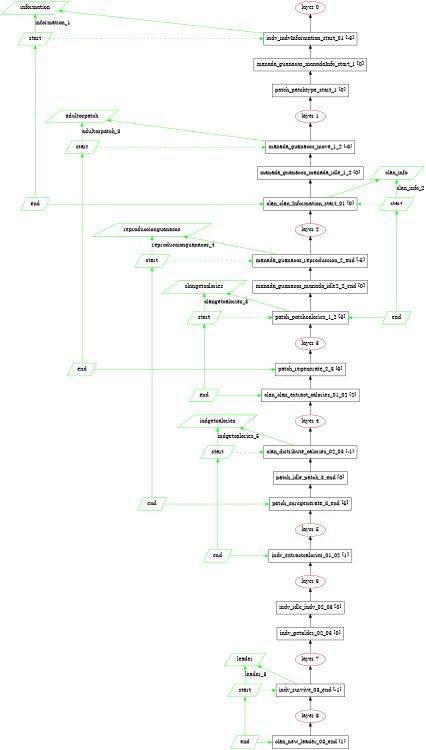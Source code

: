 digraph communication_graph {
	rankdir=BT;
	size="8,5;"
	layer_0 [ color="#ff0000" label="layer 0"];
	indv_indvInformation_start_01 [ shape = rect label="indv_indvInformation_start_01 [-3]" ];
	indv_indvInformation_start_01 -> layer_0;
	manada_guanacos_manadaInfo_start_1 [ shape = rect label="manada_guanacos_manadaInfo_start_1 [0]" ];
	manada_guanacos_manadaInfo_start_1 -> indv_indvInformation_start_01;
	patch_patchtype_start_1 [ shape = rect label="patch_patchtype_start_1 [0]" ];
	patch_patchtype_start_1 -> manada_guanacos_manadaInfo_start_1;
	layer_1 [ color="#ff0000" label="layer 1"];
	layer_1 ->patch_patchtype_start_1;
	manada_guanacos_move_1_2 [ shape = rect label="manada_guanacos_move_1_2 [-6]" ];
	manada_guanacos_move_1_2 -> layer_1;
	manada_guanacos_manada_idle_1_2 [ shape = rect label="manada_guanacos_manada_idle_1_2 [0]" ];
	manada_guanacos_manada_idle_1_2 -> manada_guanacos_move_1_2;
	clan_clan_Information_start_01 [ shape = rect label="clan_clan_Information_start_01 [0]" ];
	clan_clan_Information_start_01 -> manada_guanacos_manada_idle_1_2;
	layer_2 [ color="#ff0000" label="layer 2"];
	layer_2 ->clan_clan_Information_start_01;
	manada_guanacos_reproduccion_2_end [ shape = rect label="manada_guanacos_reproduccion_2_end [-5]" ];
	manada_guanacos_reproduccion_2_end -> layer_2;
	manada_guanacos_manada_idle2_2_end [ shape = rect label="manada_guanacos_manada_idle2_2_end [0]" ];
	manada_guanacos_manada_idle2_2_end -> manada_guanacos_reproduccion_2_end;
	patch_patchcalories_1_2 [ shape = rect label="patch_patchcalories_1_2 [3]" ];
	patch_patchcalories_1_2 -> manada_guanacos_manada_idle2_2_end;
	layer_3 [ color="#ff0000" label="layer 3"];
	layer_3 ->patch_patchcalories_1_2;
	patch_regenerate_2_3 [ shape = rect label="patch_regenerate_2_3 [6]" ];
	patch_regenerate_2_3 -> layer_3;
	clan_clan_extract_calories_01_02 [ shape = rect label="clan_clan_extract_calories_01_02 [2]" ];
	clan_clan_extract_calories_01_02 -> patch_regenerate_2_3;
	layer_4 [ color="#ff0000" label="layer 4"];
	layer_4 ->clan_clan_extract_calories_01_02;
	clan_distribute_calories_02_03 [ shape = rect label="clan_distribute_calories_02_03 [-1]" ];
	clan_distribute_calories_02_03 -> layer_4;
	patch_idle_patch_3_end [ shape = rect label="patch_idle_patch_3_end [0]" ];
	patch_idle_patch_3_end -> clan_distribute_calories_02_03;
	patch_snregenerate_3_end [ shape = rect label="patch_snregenerate_3_end [5]" ];
	patch_snregenerate_3_end -> patch_idle_patch_3_end;
	layer_5 [ color="#ff0000" label="layer 5"];
	layer_5 ->patch_snregenerate_3_end;
	indv_extractcalories_01_02 [ shape = rect label="indv_extractcalories_01_02 [1]" ];
	indv_extractcalories_01_02 -> layer_5;
	layer_6 [ color="#ff0000" label="layer 6"];
	layer_6 ->indv_extractcalories_01_02;
	indv_idle_indv_02_03 [ shape = rect label="indv_idle_indv_02_03 [0]" ];
	indv_idle_indv_02_03 -> layer_6;
	indv_getolder_02_03 [ shape = rect label="indv_getolder_02_03 [0]" ];
	indv_getolder_02_03 -> indv_idle_indv_02_03;
	layer_7 [ color="#ff0000" label="layer 7"];
	layer_7 ->indv_getolder_02_03;
	indv_survive_03_end [ shape = rect label="indv_survive_03_end [-1]" ];
	indv_survive_03_end -> layer_7;
	layer_8 [ color="#ff0000" label="layer 8"];
	layer_8 ->indv_survive_03_end;
	clan_new_leader_03_end [ shape = rect label="clan_new_leader_03_end [1]" ];
	clan_new_leader_03_end -> layer_8;
	information_message [ label = "information" color="#00ff00" shape = parallelogram];
	information_message_sync_start_0 [ label = "start" color="#00ff00" shape = parallelogram];
	information_message_sync_start_0 -> information_message [ color="#00ff00" label="information_1"];
	{ rank=same; indv_indvInformation_start_01; information_message_sync_start_0; }
	information_message_sync_end_0 [ label = "end" color="#00ff00" shape = parallelogram];
	information_message_sync_end_0 -> information_message_sync_start_0 [ color="#00ff00" ];
	information_message_sync_end_0 -> clan_clan_Information_start_01 [ color="#00ff00" constraint=false ];
	information_message_sync_start_0 -> indv_indvInformation_start_01 [ color="#00ff00", constraint=false, style=dashed ];
	{ rank=same; clan_clan_Information_start_01; information_message_sync_end_0; }
	indgetcalories_message [ label = "indgetcalories" color="#00ff00" shape = parallelogram];
	indgetcalories_message_sync_start_0 [ label = "start" color="#00ff00" shape = parallelogram];
	indgetcalories_message_sync_start_0 -> indgetcalories_message [ color="#00ff00" label="indgetcalories_5"];
	{ rank=same; clan_distribute_calories_02_03; indgetcalories_message_sync_start_0; }
	indgetcalories_message_sync_end_0 [ label = "end" color="#00ff00" shape = parallelogram];
	indgetcalories_message_sync_end_0 -> indgetcalories_message_sync_start_0 [ color="#00ff00" ];
	indgetcalories_message_sync_end_0 -> indv_extractcalories_01_02 [ color="#00ff00" constraint=false ];
	indgetcalories_message_sync_start_0 -> clan_distribute_calories_02_03 [ color="#00ff00", constraint=false, style=dashed ];
	{ rank=same; indv_extractcalories_01_02; indgetcalories_message_sync_end_0; }
	leader_message [ label = "leader" color="#00ff00" shape = parallelogram];
	leader_message_sync_start_0 [ label = "start" color="#00ff00" shape = parallelogram];
	leader_message_sync_start_0 -> leader_message [ color="#00ff00" label="leader_8"];
	{ rank=same; indv_survive_03_end; leader_message_sync_start_0; }
	leader_message_sync_end_0 [ label = "end" color="#00ff00" shape = parallelogram];
	leader_message_sync_end_0 -> leader_message_sync_start_0 [ color="#00ff00" ];
	leader_message_sync_end_0 -> clan_new_leader_03_end [ color="#00ff00" constraint=false ];
	leader_message_sync_start_0 -> indv_survive_03_end [ color="#00ff00", constraint=false, style=dashed ];
	{ rank=same; clan_new_leader_03_end; leader_message_sync_end_0; }
	clan_info_message [ label = "clan_info" color="#00ff00" shape = parallelogram];
	clan_info_message_sync_start_0 [ label = "start" color="#00ff00" shape = parallelogram];
	clan_info_message_sync_start_0 -> clan_info_message [ color="#00ff00" label="clan_info_2"];
	{ rank=same; clan_clan_Information_start_01; clan_info_message_sync_start_0; }
	clan_info_message_sync_end_0 [ label = "end" color="#00ff00" shape = parallelogram];
	clan_info_message_sync_end_0 -> clan_info_message_sync_start_0 [ color="#00ff00" ];
	clan_info_message_sync_end_0 -> patch_patchcalories_1_2 [ color="#00ff00" constraint=false ];
	clan_info_message_sync_start_0 -> clan_clan_Information_start_01 [ color="#00ff00", constraint=false, style=dashed ];
	{ rank=same; patch_patchcalories_1_2; clan_info_message_sync_end_0; }
	clangetcalories_message [ label = "clangetcalories" color="#00ff00" shape = parallelogram];
	clangetcalories_message_sync_start_0 [ label = "start" color="#00ff00" shape = parallelogram];
	clangetcalories_message_sync_start_0 -> clangetcalories_message [ color="#00ff00" label="clangetcalories_3"];
	{ rank=same; patch_patchcalories_1_2; clangetcalories_message_sync_start_0; }
	clangetcalories_message_sync_end_0 [ label = "end" color="#00ff00" shape = parallelogram];
	clangetcalories_message_sync_end_0 -> clangetcalories_message_sync_start_0 [ color="#00ff00" ];
	clangetcalories_message_sync_end_0 -> clan_clan_extract_calories_01_02 [ color="#00ff00" constraint=false ];
	clangetcalories_message_sync_start_0 -> patch_patchcalories_1_2 [ color="#00ff00", constraint=false, style=dashed ];
	{ rank=same; clan_clan_extract_calories_01_02; clangetcalories_message_sync_end_0; }
	adultospatch_message [ label = "adultospatch" color="#00ff00" shape = parallelogram];
	adultospatch_message_sync_start_0 [ label = "start" color="#00ff00" shape = parallelogram];
	adultospatch_message_sync_start_0 -> adultospatch_message [ color="#00ff00" label="adultospatch_3"];
	{ rank=same; manada_guanacos_move_1_2; adultospatch_message_sync_start_0; }
	adultospatch_message_sync_end_0 [ label = "end" color="#00ff00" shape = parallelogram];
	adultospatch_message_sync_end_0 -> adultospatch_message_sync_start_0 [ color="#00ff00" ];
	adultospatch_message_sync_end_0 -> patch_regenerate_2_3 [ color="#00ff00" constraint=false ];
	adultospatch_message_sync_start_0 -> manada_guanacos_move_1_2 [ color="#00ff00", constraint=false, style=dashed ];
	{ rank=same; patch_regenerate_2_3; adultospatch_message_sync_end_0; }
	reproduccionguanacos_message [ label = "reproduccionguanacos" color="#00ff00" shape = parallelogram];
	reproduccionguanacos_message_sync_start_0 [ label = "start" color="#00ff00" shape = parallelogram];
	reproduccionguanacos_message_sync_start_0 -> reproduccionguanacos_message [ color="#00ff00" label="reproduccionguanacos_4"];
	{ rank=same; manada_guanacos_reproduccion_2_end; reproduccionguanacos_message_sync_start_0; }
	reproduccionguanacos_message_sync_end_0 [ label = "end" color="#00ff00" shape = parallelogram];
	reproduccionguanacos_message_sync_end_0 -> reproduccionguanacos_message_sync_start_0 [ color="#00ff00" ];
	reproduccionguanacos_message_sync_end_0 -> patch_snregenerate_3_end [ color="#00ff00" constraint=false ];
	reproduccionguanacos_message_sync_start_0 -> manada_guanacos_reproduccion_2_end [ color="#00ff00", constraint=false, style=dashed ];
	{ rank=same; patch_snregenerate_3_end; reproduccionguanacos_message_sync_end_0; }
	indv_indvInformation_start_01 -> information_message [ color="#00ff00" constraint=false ];
	indv_survive_03_end -> leader_message [ color="#00ff00" constraint=false ];
	clan_clan_Information_start_01 -> clan_info_message [ color="#00ff00" constraint=false ];
	clan_distribute_calories_02_03 -> indgetcalories_message [ color="#00ff00" constraint=false ];
	patch_patchcalories_1_2 -> clangetcalories_message [ color="#00ff00" constraint=false ];
	manada_guanacos_move_1_2 -> adultospatch_message [ color="#00ff00" constraint=false ];
	manada_guanacos_reproduccion_2_end -> reproduccionguanacos_message [ color="#00ff00" constraint=false ];
}